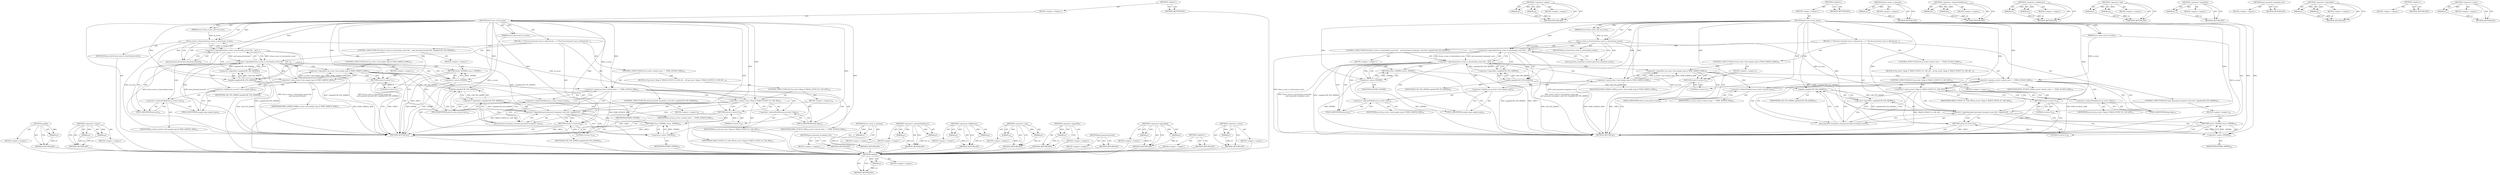 digraph "&lt;operator&gt;.minus" {
vulnerable_102 [label=<(METHOD,capable)>];
vulnerable_103 [label=<(PARAM,p1)>];
vulnerable_104 [label=<(BLOCK,&lt;empty&gt;,&lt;empty&gt;)>];
vulnerable_105 [label=<(METHOD_RETURN,ANY)>];
vulnerable_125 [label=<(METHOD,&lt;operator&gt;.equals)>];
vulnerable_126 [label=<(PARAM,p1)>];
vulnerable_127 [label=<(PARAM,p2)>];
vulnerable_128 [label=<(BLOCK,&lt;empty&gt;,&lt;empty&gt;)>];
vulnerable_129 [label=<(METHOD_RETURN,ANY)>];
vulnerable_6 [label=<(METHOD,&lt;global&gt;)<SUB>1</SUB>>];
vulnerable_7 [label=<(BLOCK,&lt;empty&gt;,&lt;empty&gt;)<SUB>1</SUB>>];
vulnerable_8 [label=<(METHOD,perf_trace_event_perm)<SUB>1</SUB>>];
vulnerable_9 [label=<(PARAM,struct ftrace_event_call *tp_event)<SUB>1</SUB>>];
vulnerable_10 [label=<(PARAM,struct perf_event *p_event)<SUB>2</SUB>>];
vulnerable_11 [label=<(BLOCK,{
 	/* The ftrace function trace is allowed onl...,{
 	/* The ftrace function trace is allowed onl...)<SUB>3</SUB>>];
vulnerable_12 [label=<(CONTROL_STRUCTURE,IF,if (ftrace_event_is_function(tp_event) &amp;&amp;
	    perf_paranoid_kernel() &amp;&amp; !capable(CAP_SYS_ADMIN)))<SUB>5</SUB>>];
vulnerable_13 [label=<(&lt;operator&gt;.logicalAnd,ftrace_event_is_function(tp_event) &amp;&amp;
	    perf...)<SUB>5</SUB>>];
vulnerable_14 [label=<(&lt;operator&gt;.logicalAnd,ftrace_event_is_function(tp_event) &amp;&amp;
	    perf...)<SUB>5</SUB>>];
vulnerable_15 [label=<(ftrace_event_is_function,ftrace_event_is_function(tp_event))<SUB>5</SUB>>];
vulnerable_16 [label=<(IDENTIFIER,tp_event,ftrace_event_is_function(tp_event))<SUB>5</SUB>>];
vulnerable_17 [label=<(perf_paranoid_kernel,perf_paranoid_kernel())<SUB>6</SUB>>];
vulnerable_18 [label=<(&lt;operator&gt;.logicalNot,!capable(CAP_SYS_ADMIN))<SUB>6</SUB>>];
vulnerable_19 [label=<(capable,capable(CAP_SYS_ADMIN))<SUB>6</SUB>>];
vulnerable_20 [label=<(IDENTIFIER,CAP_SYS_ADMIN,capable(CAP_SYS_ADMIN))<SUB>6</SUB>>];
vulnerable_21 [label=<(BLOCK,&lt;empty&gt;,&lt;empty&gt;)<SUB>7</SUB>>];
vulnerable_22 [label=<(RETURN,return -EPERM;,return -EPERM;)<SUB>7</SUB>>];
vulnerable_23 [label=<(&lt;operator&gt;.minus,-EPERM)<SUB>7</SUB>>];
vulnerable_24 [label=<(IDENTIFIER,EPERM,-EPERM)<SUB>7</SUB>>];
vulnerable_25 [label=<(CONTROL_STRUCTURE,IF,if (!(p_event-&gt;attr.sample_type &amp; PERF_SAMPLE_RAW)))<SUB>10</SUB>>];
vulnerable_26 [label=<(&lt;operator&gt;.logicalNot,!(p_event-&gt;attr.sample_type &amp; PERF_SAMPLE_RAW))<SUB>10</SUB>>];
vulnerable_27 [label=<(&lt;operator&gt;.and,p_event-&gt;attr.sample_type &amp; PERF_SAMPLE_RAW)<SUB>10</SUB>>];
vulnerable_28 [label=<(&lt;operator&gt;.fieldAccess,p_event-&gt;attr.sample_type)<SUB>10</SUB>>];
vulnerable_29 [label=<(&lt;operator&gt;.indirectFieldAccess,p_event-&gt;attr)<SUB>10</SUB>>];
vulnerable_30 [label=<(IDENTIFIER,p_event,p_event-&gt;attr.sample_type &amp; PERF_SAMPLE_RAW)<SUB>10</SUB>>];
vulnerable_31 [label=<(FIELD_IDENTIFIER,attr,attr)<SUB>10</SUB>>];
vulnerable_32 [label=<(FIELD_IDENTIFIER,sample_type,sample_type)<SUB>10</SUB>>];
vulnerable_33 [label=<(IDENTIFIER,PERF_SAMPLE_RAW,p_event-&gt;attr.sample_type &amp; PERF_SAMPLE_RAW)<SUB>10</SUB>>];
vulnerable_34 [label=<(BLOCK,&lt;empty&gt;,&lt;empty&gt;)<SUB>11</SUB>>];
vulnerable_35 [label=<(RETURN,return 0;,return 0;)<SUB>11</SUB>>];
vulnerable_36 [label=<(LITERAL,0,return 0;)<SUB>11</SUB>>];
vulnerable_37 [label=<(CONTROL_STRUCTURE,IF,if (p_event-&gt;attach_state == PERF_ATTACH_TASK))<SUB>14</SUB>>];
vulnerable_38 [label=<(&lt;operator&gt;.equals,p_event-&gt;attach_state == PERF_ATTACH_TASK)<SUB>14</SUB>>];
vulnerable_39 [label=<(&lt;operator&gt;.indirectFieldAccess,p_event-&gt;attach_state)<SUB>14</SUB>>];
vulnerable_40 [label=<(IDENTIFIER,p_event,p_event-&gt;attach_state == PERF_ATTACH_TASK)<SUB>14</SUB>>];
vulnerable_41 [label=<(FIELD_IDENTIFIER,attach_state,attach_state)<SUB>14</SUB>>];
vulnerable_42 [label=<(IDENTIFIER,PERF_ATTACH_TASK,p_event-&gt;attach_state == PERF_ATTACH_TASK)<SUB>14</SUB>>];
vulnerable_43 [label=<(BLOCK,{
		if (tp_event-&gt;flags &amp; TRACE_EVENT_FL_CAP_AN...,{
		if (tp_event-&gt;flags &amp; TRACE_EVENT_FL_CAP_AN...)<SUB>14</SUB>>];
vulnerable_44 [label=<(CONTROL_STRUCTURE,IF,if (tp_event-&gt;flags &amp; TRACE_EVENT_FL_CAP_ANY))<SUB>15</SUB>>];
vulnerable_45 [label=<(&lt;operator&gt;.and,tp_event-&gt;flags &amp; TRACE_EVENT_FL_CAP_ANY)<SUB>15</SUB>>];
vulnerable_46 [label=<(&lt;operator&gt;.indirectFieldAccess,tp_event-&gt;flags)<SUB>15</SUB>>];
vulnerable_47 [label=<(IDENTIFIER,tp_event,tp_event-&gt;flags &amp; TRACE_EVENT_FL_CAP_ANY)<SUB>15</SUB>>];
vulnerable_48 [label=<(FIELD_IDENTIFIER,flags,flags)<SUB>15</SUB>>];
vulnerable_49 [label=<(IDENTIFIER,TRACE_EVENT_FL_CAP_ANY,tp_event-&gt;flags &amp; TRACE_EVENT_FL_CAP_ANY)<SUB>15</SUB>>];
vulnerable_50 [label=<(BLOCK,&lt;empty&gt;,&lt;empty&gt;)<SUB>16</SUB>>];
vulnerable_51 [label=<(RETURN,return 0;,return 0;)<SUB>16</SUB>>];
vulnerable_52 [label=<(LITERAL,0,return 0;)<SUB>16</SUB>>];
vulnerable_53 [label=<(CONTROL_STRUCTURE,IF,if (perf_paranoid_tracepoint_raw() &amp;&amp; !capable(CAP_SYS_ADMIN)))<SUB>23</SUB>>];
vulnerable_54 [label=<(&lt;operator&gt;.logicalAnd,perf_paranoid_tracepoint_raw() &amp;&amp; !capable(CAP_...)<SUB>23</SUB>>];
vulnerable_55 [label=<(perf_paranoid_tracepoint_raw,perf_paranoid_tracepoint_raw())<SUB>23</SUB>>];
vulnerable_56 [label=<(&lt;operator&gt;.logicalNot,!capable(CAP_SYS_ADMIN))<SUB>23</SUB>>];
vulnerable_57 [label=<(capable,capable(CAP_SYS_ADMIN))<SUB>23</SUB>>];
vulnerable_58 [label=<(IDENTIFIER,CAP_SYS_ADMIN,capable(CAP_SYS_ADMIN))<SUB>23</SUB>>];
vulnerable_59 [label=<(BLOCK,&lt;empty&gt;,&lt;empty&gt;)<SUB>24</SUB>>];
vulnerable_60 [label=<(RETURN,return -EPERM;,return -EPERM;)<SUB>24</SUB>>];
vulnerable_61 [label=<(&lt;operator&gt;.minus,-EPERM)<SUB>24</SUB>>];
vulnerable_62 [label=<(IDENTIFIER,EPERM,-EPERM)<SUB>24</SUB>>];
vulnerable_63 [label=<(RETURN,return 0;,return 0;)<SUB>26</SUB>>];
vulnerable_64 [label=<(LITERAL,0,return 0;)<SUB>26</SUB>>];
vulnerable_65 [label=<(METHOD_RETURN,int)<SUB>1</SUB>>];
vulnerable_67 [label=<(METHOD_RETURN,ANY)<SUB>1</SUB>>];
vulnerable_130 [label=<(METHOD,perf_paranoid_tracepoint_raw)>];
vulnerable_131 [label=<(BLOCK,&lt;empty&gt;,&lt;empty&gt;)>];
vulnerable_132 [label=<(METHOD_RETURN,ANY)>];
vulnerable_91 [label=<(METHOD,ftrace_event_is_function)>];
vulnerable_92 [label=<(PARAM,p1)>];
vulnerable_93 [label=<(BLOCK,&lt;empty&gt;,&lt;empty&gt;)>];
vulnerable_94 [label=<(METHOD_RETURN,ANY)>];
vulnerable_120 [label=<(METHOD,&lt;operator&gt;.indirectFieldAccess)>];
vulnerable_121 [label=<(PARAM,p1)>];
vulnerable_122 [label=<(PARAM,p2)>];
vulnerable_123 [label=<(BLOCK,&lt;empty&gt;,&lt;empty&gt;)>];
vulnerable_124 [label=<(METHOD_RETURN,ANY)>];
vulnerable_115 [label=<(METHOD,&lt;operator&gt;.fieldAccess)>];
vulnerable_116 [label=<(PARAM,p1)>];
vulnerable_117 [label=<(PARAM,p2)>];
vulnerable_118 [label=<(BLOCK,&lt;empty&gt;,&lt;empty&gt;)>];
vulnerable_119 [label=<(METHOD_RETURN,ANY)>];
vulnerable_110 [label=<(METHOD,&lt;operator&gt;.and)>];
vulnerable_111 [label=<(PARAM,p1)>];
vulnerable_112 [label=<(PARAM,p2)>];
vulnerable_113 [label=<(BLOCK,&lt;empty&gt;,&lt;empty&gt;)>];
vulnerable_114 [label=<(METHOD_RETURN,ANY)>];
vulnerable_98 [label=<(METHOD,&lt;operator&gt;.logicalNot)>];
vulnerable_99 [label=<(PARAM,p1)>];
vulnerable_100 [label=<(BLOCK,&lt;empty&gt;,&lt;empty&gt;)>];
vulnerable_101 [label=<(METHOD_RETURN,ANY)>];
vulnerable_95 [label=<(METHOD,perf_paranoid_kernel)>];
vulnerable_96 [label=<(BLOCK,&lt;empty&gt;,&lt;empty&gt;)>];
vulnerable_97 [label=<(METHOD_RETURN,ANY)>];
vulnerable_86 [label=<(METHOD,&lt;operator&gt;.logicalAnd)>];
vulnerable_87 [label=<(PARAM,p1)>];
vulnerable_88 [label=<(PARAM,p2)>];
vulnerable_89 [label=<(BLOCK,&lt;empty&gt;,&lt;empty&gt;)>];
vulnerable_90 [label=<(METHOD_RETURN,ANY)>];
vulnerable_80 [label=<(METHOD,&lt;global&gt;)<SUB>1</SUB>>];
vulnerable_81 [label=<(BLOCK,&lt;empty&gt;,&lt;empty&gt;)>];
vulnerable_82 [label=<(METHOD_RETURN,ANY)>];
vulnerable_106 [label=<(METHOD,&lt;operator&gt;.minus)>];
vulnerable_107 [label=<(PARAM,p1)>];
vulnerable_108 [label=<(BLOCK,&lt;empty&gt;,&lt;empty&gt;)>];
vulnerable_109 [label=<(METHOD_RETURN,ANY)>];
fixed_102 [label=<(METHOD,capable)>];
fixed_103 [label=<(PARAM,p1)>];
fixed_104 [label=<(BLOCK,&lt;empty&gt;,&lt;empty&gt;)>];
fixed_105 [label=<(METHOD_RETURN,ANY)>];
fixed_125 [label=<(METHOD,&lt;operator&gt;.equals)>];
fixed_126 [label=<(PARAM,p1)>];
fixed_127 [label=<(PARAM,p2)>];
fixed_128 [label=<(BLOCK,&lt;empty&gt;,&lt;empty&gt;)>];
fixed_129 [label=<(METHOD_RETURN,ANY)>];
fixed_6 [label=<(METHOD,&lt;global&gt;)<SUB>1</SUB>>];
fixed_7 [label=<(BLOCK,&lt;empty&gt;,&lt;empty&gt;)<SUB>1</SUB>>];
fixed_8 [label=<(METHOD,perf_trace_event_perm)<SUB>1</SUB>>];
fixed_9 [label=<(PARAM,struct ftrace_event_call *tp_event)<SUB>1</SUB>>];
fixed_10 [label=<(PARAM,struct perf_event *p_event)<SUB>2</SUB>>];
fixed_11 [label=<(BLOCK,{
 	/* The ftrace function trace is allowed onl...,{
 	/* The ftrace function trace is allowed onl...)<SUB>3</SUB>>];
fixed_12 [label=<(CONTROL_STRUCTURE,IF,if (ftrace_event_is_function(tp_event) &amp;&amp;
	    perf_paranoid_tracepoint_raw() &amp;&amp; !capable(CAP_SYS_ADMIN)))<SUB>5</SUB>>];
fixed_13 [label=<(&lt;operator&gt;.logicalAnd,ftrace_event_is_function(tp_event) &amp;&amp;
	    perf...)<SUB>5</SUB>>];
fixed_14 [label=<(&lt;operator&gt;.logicalAnd,ftrace_event_is_function(tp_event) &amp;&amp;
	    perf...)<SUB>5</SUB>>];
fixed_15 [label=<(ftrace_event_is_function,ftrace_event_is_function(tp_event))<SUB>5</SUB>>];
fixed_16 [label=<(IDENTIFIER,tp_event,ftrace_event_is_function(tp_event))<SUB>5</SUB>>];
fixed_17 [label=<(perf_paranoid_tracepoint_raw,perf_paranoid_tracepoint_raw())<SUB>6</SUB>>];
fixed_18 [label=<(&lt;operator&gt;.logicalNot,!capable(CAP_SYS_ADMIN))<SUB>6</SUB>>];
fixed_19 [label=<(capable,capable(CAP_SYS_ADMIN))<SUB>6</SUB>>];
fixed_20 [label=<(IDENTIFIER,CAP_SYS_ADMIN,capable(CAP_SYS_ADMIN))<SUB>6</SUB>>];
fixed_21 [label=<(BLOCK,&lt;empty&gt;,&lt;empty&gt;)<SUB>7</SUB>>];
fixed_22 [label=<(RETURN,return -EPERM;,return -EPERM;)<SUB>7</SUB>>];
fixed_23 [label=<(&lt;operator&gt;.minus,-EPERM)<SUB>7</SUB>>];
fixed_24 [label=<(IDENTIFIER,EPERM,-EPERM)<SUB>7</SUB>>];
fixed_25 [label=<(CONTROL_STRUCTURE,IF,if (!(p_event-&gt;attr.sample_type &amp; PERF_SAMPLE_RAW)))<SUB>10</SUB>>];
fixed_26 [label=<(&lt;operator&gt;.logicalNot,!(p_event-&gt;attr.sample_type &amp; PERF_SAMPLE_RAW))<SUB>10</SUB>>];
fixed_27 [label=<(&lt;operator&gt;.and,p_event-&gt;attr.sample_type &amp; PERF_SAMPLE_RAW)<SUB>10</SUB>>];
fixed_28 [label=<(&lt;operator&gt;.fieldAccess,p_event-&gt;attr.sample_type)<SUB>10</SUB>>];
fixed_29 [label=<(&lt;operator&gt;.indirectFieldAccess,p_event-&gt;attr)<SUB>10</SUB>>];
fixed_30 [label=<(IDENTIFIER,p_event,p_event-&gt;attr.sample_type &amp; PERF_SAMPLE_RAW)<SUB>10</SUB>>];
fixed_31 [label=<(FIELD_IDENTIFIER,attr,attr)<SUB>10</SUB>>];
fixed_32 [label=<(FIELD_IDENTIFIER,sample_type,sample_type)<SUB>10</SUB>>];
fixed_33 [label=<(IDENTIFIER,PERF_SAMPLE_RAW,p_event-&gt;attr.sample_type &amp; PERF_SAMPLE_RAW)<SUB>10</SUB>>];
fixed_34 [label=<(BLOCK,&lt;empty&gt;,&lt;empty&gt;)<SUB>11</SUB>>];
fixed_35 [label=<(RETURN,return 0;,return 0;)<SUB>11</SUB>>];
fixed_36 [label=<(LITERAL,0,return 0;)<SUB>11</SUB>>];
fixed_37 [label=<(CONTROL_STRUCTURE,IF,if (p_event-&gt;attach_state == PERF_ATTACH_TASK))<SUB>14</SUB>>];
fixed_38 [label=<(&lt;operator&gt;.equals,p_event-&gt;attach_state == PERF_ATTACH_TASK)<SUB>14</SUB>>];
fixed_39 [label=<(&lt;operator&gt;.indirectFieldAccess,p_event-&gt;attach_state)<SUB>14</SUB>>];
fixed_40 [label=<(IDENTIFIER,p_event,p_event-&gt;attach_state == PERF_ATTACH_TASK)<SUB>14</SUB>>];
fixed_41 [label=<(FIELD_IDENTIFIER,attach_state,attach_state)<SUB>14</SUB>>];
fixed_42 [label=<(IDENTIFIER,PERF_ATTACH_TASK,p_event-&gt;attach_state == PERF_ATTACH_TASK)<SUB>14</SUB>>];
fixed_43 [label=<(BLOCK,{
		if (tp_event-&gt;flags &amp; TRACE_EVENT_FL_CAP_AN...,{
		if (tp_event-&gt;flags &amp; TRACE_EVENT_FL_CAP_AN...)<SUB>14</SUB>>];
fixed_44 [label=<(CONTROL_STRUCTURE,IF,if (tp_event-&gt;flags &amp; TRACE_EVENT_FL_CAP_ANY))<SUB>15</SUB>>];
fixed_45 [label=<(&lt;operator&gt;.and,tp_event-&gt;flags &amp; TRACE_EVENT_FL_CAP_ANY)<SUB>15</SUB>>];
fixed_46 [label=<(&lt;operator&gt;.indirectFieldAccess,tp_event-&gt;flags)<SUB>15</SUB>>];
fixed_47 [label=<(IDENTIFIER,tp_event,tp_event-&gt;flags &amp; TRACE_EVENT_FL_CAP_ANY)<SUB>15</SUB>>];
fixed_48 [label=<(FIELD_IDENTIFIER,flags,flags)<SUB>15</SUB>>];
fixed_49 [label=<(IDENTIFIER,TRACE_EVENT_FL_CAP_ANY,tp_event-&gt;flags &amp; TRACE_EVENT_FL_CAP_ANY)<SUB>15</SUB>>];
fixed_50 [label=<(BLOCK,&lt;empty&gt;,&lt;empty&gt;)<SUB>16</SUB>>];
fixed_51 [label=<(RETURN,return 0;,return 0;)<SUB>16</SUB>>];
fixed_52 [label=<(LITERAL,0,return 0;)<SUB>16</SUB>>];
fixed_53 [label=<(CONTROL_STRUCTURE,IF,if (perf_paranoid_tracepoint_raw() &amp;&amp; !capable(CAP_SYS_ADMIN)))<SUB>23</SUB>>];
fixed_54 [label=<(&lt;operator&gt;.logicalAnd,perf_paranoid_tracepoint_raw() &amp;&amp; !capable(CAP_...)<SUB>23</SUB>>];
fixed_55 [label=<(perf_paranoid_tracepoint_raw,perf_paranoid_tracepoint_raw())<SUB>23</SUB>>];
fixed_56 [label=<(&lt;operator&gt;.logicalNot,!capable(CAP_SYS_ADMIN))<SUB>23</SUB>>];
fixed_57 [label=<(capable,capable(CAP_SYS_ADMIN))<SUB>23</SUB>>];
fixed_58 [label=<(IDENTIFIER,CAP_SYS_ADMIN,capable(CAP_SYS_ADMIN))<SUB>23</SUB>>];
fixed_59 [label=<(BLOCK,&lt;empty&gt;,&lt;empty&gt;)<SUB>24</SUB>>];
fixed_60 [label=<(RETURN,return -EPERM;,return -EPERM;)<SUB>24</SUB>>];
fixed_61 [label=<(&lt;operator&gt;.minus,-EPERM)<SUB>24</SUB>>];
fixed_62 [label=<(IDENTIFIER,EPERM,-EPERM)<SUB>24</SUB>>];
fixed_63 [label=<(RETURN,return 0;,return 0;)<SUB>26</SUB>>];
fixed_64 [label=<(LITERAL,0,return 0;)<SUB>26</SUB>>];
fixed_65 [label=<(METHOD_RETURN,int)<SUB>1</SUB>>];
fixed_67 [label=<(METHOD_RETURN,ANY)<SUB>1</SUB>>];
fixed_91 [label=<(METHOD,ftrace_event_is_function)>];
fixed_92 [label=<(PARAM,p1)>];
fixed_93 [label=<(BLOCK,&lt;empty&gt;,&lt;empty&gt;)>];
fixed_94 [label=<(METHOD_RETURN,ANY)>];
fixed_120 [label=<(METHOD,&lt;operator&gt;.indirectFieldAccess)>];
fixed_121 [label=<(PARAM,p1)>];
fixed_122 [label=<(PARAM,p2)>];
fixed_123 [label=<(BLOCK,&lt;empty&gt;,&lt;empty&gt;)>];
fixed_124 [label=<(METHOD_RETURN,ANY)>];
fixed_115 [label=<(METHOD,&lt;operator&gt;.fieldAccess)>];
fixed_116 [label=<(PARAM,p1)>];
fixed_117 [label=<(PARAM,p2)>];
fixed_118 [label=<(BLOCK,&lt;empty&gt;,&lt;empty&gt;)>];
fixed_119 [label=<(METHOD_RETURN,ANY)>];
fixed_110 [label=<(METHOD,&lt;operator&gt;.and)>];
fixed_111 [label=<(PARAM,p1)>];
fixed_112 [label=<(PARAM,p2)>];
fixed_113 [label=<(BLOCK,&lt;empty&gt;,&lt;empty&gt;)>];
fixed_114 [label=<(METHOD_RETURN,ANY)>];
fixed_98 [label=<(METHOD,&lt;operator&gt;.logicalNot)>];
fixed_99 [label=<(PARAM,p1)>];
fixed_100 [label=<(BLOCK,&lt;empty&gt;,&lt;empty&gt;)>];
fixed_101 [label=<(METHOD_RETURN,ANY)>];
fixed_95 [label=<(METHOD,perf_paranoid_tracepoint_raw)>];
fixed_96 [label=<(BLOCK,&lt;empty&gt;,&lt;empty&gt;)>];
fixed_97 [label=<(METHOD_RETURN,ANY)>];
fixed_86 [label=<(METHOD,&lt;operator&gt;.logicalAnd)>];
fixed_87 [label=<(PARAM,p1)>];
fixed_88 [label=<(PARAM,p2)>];
fixed_89 [label=<(BLOCK,&lt;empty&gt;,&lt;empty&gt;)>];
fixed_90 [label=<(METHOD_RETURN,ANY)>];
fixed_80 [label=<(METHOD,&lt;global&gt;)<SUB>1</SUB>>];
fixed_81 [label=<(BLOCK,&lt;empty&gt;,&lt;empty&gt;)>];
fixed_82 [label=<(METHOD_RETURN,ANY)>];
fixed_106 [label=<(METHOD,&lt;operator&gt;.minus)>];
fixed_107 [label=<(PARAM,p1)>];
fixed_108 [label=<(BLOCK,&lt;empty&gt;,&lt;empty&gt;)>];
fixed_109 [label=<(METHOD_RETURN,ANY)>];
vulnerable_102 -> vulnerable_103  [key=0, label="AST: "];
vulnerable_102 -> vulnerable_103  [key=1, label="DDG: "];
vulnerable_102 -> vulnerable_104  [key=0, label="AST: "];
vulnerable_102 -> vulnerable_105  [key=0, label="AST: "];
vulnerable_102 -> vulnerable_105  [key=1, label="CFG: "];
vulnerable_103 -> vulnerable_105  [key=0, label="DDG: p1"];
vulnerable_104 -> fixed_102  [key=0];
vulnerable_105 -> fixed_102  [key=0];
vulnerable_125 -> vulnerable_126  [key=0, label="AST: "];
vulnerable_125 -> vulnerable_126  [key=1, label="DDG: "];
vulnerable_125 -> vulnerable_128  [key=0, label="AST: "];
vulnerable_125 -> vulnerable_127  [key=0, label="AST: "];
vulnerable_125 -> vulnerable_127  [key=1, label="DDG: "];
vulnerable_125 -> vulnerable_129  [key=0, label="AST: "];
vulnerable_125 -> vulnerable_129  [key=1, label="CFG: "];
vulnerable_126 -> vulnerable_129  [key=0, label="DDG: p1"];
vulnerable_127 -> vulnerable_129  [key=0, label="DDG: p2"];
vulnerable_128 -> fixed_102  [key=0];
vulnerable_129 -> fixed_102  [key=0];
vulnerable_6 -> vulnerable_7  [key=0, label="AST: "];
vulnerable_6 -> vulnerable_67  [key=0, label="AST: "];
vulnerable_6 -> vulnerable_67  [key=1, label="CFG: "];
vulnerable_7 -> vulnerable_8  [key=0, label="AST: "];
vulnerable_8 -> vulnerable_9  [key=0, label="AST: "];
vulnerable_8 -> vulnerable_9  [key=1, label="DDG: "];
vulnerable_8 -> vulnerable_10  [key=0, label="AST: "];
vulnerable_8 -> vulnerable_10  [key=1, label="DDG: "];
vulnerable_8 -> vulnerable_11  [key=0, label="AST: "];
vulnerable_8 -> vulnerable_65  [key=0, label="AST: "];
vulnerable_8 -> vulnerable_15  [key=0, label="CFG: "];
vulnerable_8 -> vulnerable_15  [key=1, label="DDG: "];
vulnerable_8 -> vulnerable_63  [key=0, label="DDG: "];
vulnerable_8 -> vulnerable_64  [key=0, label="DDG: "];
vulnerable_8 -> vulnerable_35  [key=0, label="DDG: "];
vulnerable_8 -> vulnerable_38  [key=0, label="DDG: "];
vulnerable_8 -> vulnerable_54  [key=0, label="DDG: "];
vulnerable_8 -> vulnerable_14  [key=0, label="DDG: "];
vulnerable_8 -> vulnerable_27  [key=0, label="DDG: "];
vulnerable_8 -> vulnerable_36  [key=0, label="DDG: "];
vulnerable_8 -> vulnerable_19  [key=0, label="DDG: "];
vulnerable_8 -> vulnerable_23  [key=0, label="DDG: "];
vulnerable_8 -> vulnerable_45  [key=0, label="DDG: "];
vulnerable_8 -> vulnerable_51  [key=0, label="DDG: "];
vulnerable_8 -> vulnerable_57  [key=0, label="DDG: "];
vulnerable_8 -> vulnerable_61  [key=0, label="DDG: "];
vulnerable_8 -> vulnerable_52  [key=0, label="DDG: "];
vulnerable_9 -> vulnerable_15  [key=0, label="DDG: tp_event"];
vulnerable_10 -> vulnerable_65  [key=0, label="DDG: p_event"];
vulnerable_10 -> vulnerable_38  [key=0, label="DDG: p_event"];
vulnerable_11 -> vulnerable_12  [key=0, label="AST: "];
vulnerable_11 -> vulnerable_25  [key=0, label="AST: "];
vulnerable_11 -> vulnerable_37  [key=0, label="AST: "];
vulnerable_11 -> vulnerable_53  [key=0, label="AST: "];
vulnerable_11 -> vulnerable_63  [key=0, label="AST: "];
vulnerable_12 -> vulnerable_13  [key=0, label="AST: "];
vulnerable_12 -> vulnerable_21  [key=0, label="AST: "];
vulnerable_13 -> vulnerable_14  [key=0, label="AST: "];
vulnerable_13 -> vulnerable_18  [key=0, label="AST: "];
vulnerable_13 -> vulnerable_23  [key=0, label="CFG: "];
vulnerable_13 -> vulnerable_23  [key=1, label="CDG: "];
vulnerable_13 -> vulnerable_31  [key=0, label="CFG: "];
vulnerable_13 -> vulnerable_31  [key=1, label="CDG: "];
vulnerable_13 -> vulnerable_65  [key=0, label="DDG: ftrace_event_is_function(tp_event) &amp;&amp;
	    perf_paranoid_kernel()"];
vulnerable_13 -> vulnerable_65  [key=1, label="DDG: !capable(CAP_SYS_ADMIN)"];
vulnerable_13 -> vulnerable_65  [key=2, label="DDG: ftrace_event_is_function(tp_event) &amp;&amp;
	    perf_paranoid_kernel() &amp;&amp; !capable(CAP_SYS_ADMIN)"];
vulnerable_13 -> vulnerable_54  [key=0, label="DDG: !capable(CAP_SYS_ADMIN)"];
vulnerable_13 -> vulnerable_32  [key=0, label="CDG: "];
vulnerable_13 -> vulnerable_26  [key=0, label="CDG: "];
vulnerable_13 -> vulnerable_28  [key=0, label="CDG: "];
vulnerable_13 -> vulnerable_22  [key=0, label="CDG: "];
vulnerable_13 -> vulnerable_27  [key=0, label="CDG: "];
vulnerable_13 -> vulnerable_29  [key=0, label="CDG: "];
vulnerable_14 -> vulnerable_15  [key=0, label="AST: "];
vulnerable_14 -> vulnerable_17  [key=0, label="AST: "];
vulnerable_14 -> vulnerable_13  [key=0, label="CFG: "];
vulnerable_14 -> vulnerable_13  [key=1, label="DDG: ftrace_event_is_function(tp_event)"];
vulnerable_14 -> vulnerable_13  [key=2, label="DDG: perf_paranoid_kernel()"];
vulnerable_14 -> vulnerable_19  [key=0, label="CFG: "];
vulnerable_14 -> vulnerable_19  [key=1, label="CDG: "];
vulnerable_14 -> vulnerable_65  [key=0, label="DDG: ftrace_event_is_function(tp_event)"];
vulnerable_14 -> vulnerable_65  [key=1, label="DDG: perf_paranoid_kernel()"];
vulnerable_14 -> vulnerable_18  [key=0, label="CDG: "];
vulnerable_15 -> vulnerable_16  [key=0, label="AST: "];
vulnerable_15 -> vulnerable_17  [key=0, label="CFG: "];
vulnerable_15 -> vulnerable_17  [key=1, label="CDG: "];
vulnerable_15 -> vulnerable_14  [key=0, label="CFG: "];
vulnerable_15 -> vulnerable_14  [key=1, label="DDG: tp_event"];
vulnerable_15 -> vulnerable_65  [key=0, label="DDG: tp_event"];
vulnerable_15 -> vulnerable_45  [key=0, label="DDG: tp_event"];
vulnerable_16 -> fixed_102  [key=0];
vulnerable_17 -> vulnerable_14  [key=0, label="CFG: "];
vulnerable_18 -> vulnerable_19  [key=0, label="AST: "];
vulnerable_18 -> vulnerable_13  [key=0, label="CFG: "];
vulnerable_18 -> vulnerable_13  [key=1, label="DDG: capable(CAP_SYS_ADMIN)"];
vulnerable_18 -> vulnerable_65  [key=0, label="DDG: capable(CAP_SYS_ADMIN)"];
vulnerable_19 -> vulnerable_20  [key=0, label="AST: "];
vulnerable_19 -> vulnerable_18  [key=0, label="CFG: "];
vulnerable_19 -> vulnerable_18  [key=1, label="DDG: CAP_SYS_ADMIN"];
vulnerable_19 -> vulnerable_65  [key=0, label="DDG: CAP_SYS_ADMIN"];
vulnerable_19 -> vulnerable_57  [key=0, label="DDG: CAP_SYS_ADMIN"];
vulnerable_20 -> fixed_102  [key=0];
vulnerable_21 -> vulnerable_22  [key=0, label="AST: "];
vulnerable_22 -> vulnerable_23  [key=0, label="AST: "];
vulnerable_22 -> vulnerable_65  [key=0, label="CFG: "];
vulnerable_22 -> vulnerable_65  [key=1, label="DDG: &lt;RET&gt;"];
vulnerable_23 -> vulnerable_24  [key=0, label="AST: "];
vulnerable_23 -> vulnerable_22  [key=0, label="CFG: "];
vulnerable_23 -> vulnerable_22  [key=1, label="DDG: -EPERM"];
vulnerable_23 -> vulnerable_65  [key=0, label="DDG: EPERM"];
vulnerable_23 -> vulnerable_65  [key=1, label="DDG: -EPERM"];
vulnerable_24 -> fixed_102  [key=0];
vulnerable_25 -> vulnerable_26  [key=0, label="AST: "];
vulnerable_25 -> vulnerable_34  [key=0, label="AST: "];
vulnerable_26 -> vulnerable_27  [key=0, label="AST: "];
vulnerable_26 -> vulnerable_35  [key=0, label="CFG: "];
vulnerable_26 -> vulnerable_35  [key=1, label="CDG: "];
vulnerable_26 -> vulnerable_41  [key=0, label="CFG: "];
vulnerable_26 -> vulnerable_41  [key=1, label="CDG: "];
vulnerable_26 -> vulnerable_38  [key=0, label="CDG: "];
vulnerable_26 -> vulnerable_39  [key=0, label="CDG: "];
vulnerable_27 -> vulnerable_28  [key=0, label="AST: "];
vulnerable_27 -> vulnerable_33  [key=0, label="AST: "];
vulnerable_27 -> vulnerable_26  [key=0, label="CFG: "];
vulnerable_27 -> vulnerable_26  [key=1, label="DDG: p_event-&gt;attr.sample_type"];
vulnerable_27 -> vulnerable_26  [key=2, label="DDG: PERF_SAMPLE_RAW"];
vulnerable_27 -> vulnerable_65  [key=0, label="DDG: PERF_SAMPLE_RAW"];
vulnerable_28 -> vulnerable_29  [key=0, label="AST: "];
vulnerable_28 -> vulnerable_32  [key=0, label="AST: "];
vulnerable_28 -> vulnerable_27  [key=0, label="CFG: "];
vulnerable_29 -> vulnerable_30  [key=0, label="AST: "];
vulnerable_29 -> vulnerable_31  [key=0, label="AST: "];
vulnerable_29 -> vulnerable_32  [key=0, label="CFG: "];
vulnerable_30 -> fixed_102  [key=0];
vulnerable_31 -> vulnerable_29  [key=0, label="CFG: "];
vulnerable_32 -> vulnerable_28  [key=0, label="CFG: "];
vulnerable_33 -> fixed_102  [key=0];
vulnerable_34 -> vulnerable_35  [key=0, label="AST: "];
vulnerable_35 -> vulnerable_36  [key=0, label="AST: "];
vulnerable_35 -> vulnerable_65  [key=0, label="CFG: "];
vulnerable_35 -> vulnerable_65  [key=1, label="DDG: &lt;RET&gt;"];
vulnerable_36 -> vulnerable_35  [key=0, label="DDG: 0"];
vulnerable_37 -> vulnerable_38  [key=0, label="AST: "];
vulnerable_37 -> vulnerable_43  [key=0, label="AST: "];
vulnerable_38 -> vulnerable_39  [key=0, label="AST: "];
vulnerable_38 -> vulnerable_42  [key=0, label="AST: "];
vulnerable_38 -> vulnerable_55  [key=0, label="CFG: "];
vulnerable_38 -> vulnerable_55  [key=1, label="CDG: "];
vulnerable_38 -> vulnerable_48  [key=0, label="CFG: "];
vulnerable_38 -> vulnerable_48  [key=1, label="CDG: "];
vulnerable_38 -> vulnerable_65  [key=0, label="DDG: PERF_ATTACH_TASK"];
vulnerable_38 -> vulnerable_46  [key=0, label="CDG: "];
vulnerable_38 -> vulnerable_45  [key=0, label="CDG: "];
vulnerable_38 -> vulnerable_54  [key=0, label="CDG: "];
vulnerable_39 -> vulnerable_40  [key=0, label="AST: "];
vulnerable_39 -> vulnerable_41  [key=0, label="AST: "];
vulnerable_39 -> vulnerable_38  [key=0, label="CFG: "];
vulnerable_40 -> fixed_102  [key=0];
vulnerable_41 -> vulnerable_39  [key=0, label="CFG: "];
vulnerable_42 -> fixed_102  [key=0];
vulnerable_43 -> vulnerable_44  [key=0, label="AST: "];
vulnerable_44 -> vulnerable_45  [key=0, label="AST: "];
vulnerable_44 -> vulnerable_50  [key=0, label="AST: "];
vulnerable_45 -> vulnerable_46  [key=0, label="AST: "];
vulnerable_45 -> vulnerable_49  [key=0, label="AST: "];
vulnerable_45 -> vulnerable_55  [key=0, label="CFG: "];
vulnerable_45 -> vulnerable_55  [key=1, label="CDG: "];
vulnerable_45 -> vulnerable_51  [key=0, label="CFG: "];
vulnerable_45 -> vulnerable_51  [key=1, label="CDG: "];
vulnerable_45 -> vulnerable_65  [key=0, label="DDG: TRACE_EVENT_FL_CAP_ANY"];
vulnerable_45 -> vulnerable_54  [key=0, label="CDG: "];
vulnerable_46 -> vulnerable_47  [key=0, label="AST: "];
vulnerable_46 -> vulnerable_48  [key=0, label="AST: "];
vulnerable_46 -> vulnerable_45  [key=0, label="CFG: "];
vulnerable_47 -> fixed_102  [key=0];
vulnerable_48 -> vulnerable_46  [key=0, label="CFG: "];
vulnerable_49 -> fixed_102  [key=0];
vulnerable_50 -> vulnerable_51  [key=0, label="AST: "];
vulnerable_51 -> vulnerable_52  [key=0, label="AST: "];
vulnerable_51 -> vulnerable_65  [key=0, label="CFG: "];
vulnerable_51 -> vulnerable_65  [key=1, label="DDG: &lt;RET&gt;"];
vulnerable_52 -> vulnerable_51  [key=0, label="DDG: 0"];
vulnerable_53 -> vulnerable_54  [key=0, label="AST: "];
vulnerable_53 -> vulnerable_59  [key=0, label="AST: "];
vulnerable_54 -> vulnerable_55  [key=0, label="AST: "];
vulnerable_54 -> vulnerable_56  [key=0, label="AST: "];
vulnerable_54 -> vulnerable_61  [key=0, label="CFG: "];
vulnerable_54 -> vulnerable_61  [key=1, label="CDG: "];
vulnerable_54 -> vulnerable_63  [key=0, label="CFG: "];
vulnerable_54 -> vulnerable_63  [key=1, label="CDG: "];
vulnerable_54 -> vulnerable_60  [key=0, label="CDG: "];
vulnerable_55 -> vulnerable_54  [key=0, label="CFG: "];
vulnerable_55 -> vulnerable_57  [key=0, label="CFG: "];
vulnerable_55 -> vulnerable_57  [key=1, label="CDG: "];
vulnerable_55 -> vulnerable_56  [key=0, label="CDG: "];
vulnerable_56 -> vulnerable_57  [key=0, label="AST: "];
vulnerable_56 -> vulnerable_54  [key=0, label="CFG: "];
vulnerable_56 -> vulnerable_54  [key=1, label="DDG: capable(CAP_SYS_ADMIN)"];
vulnerable_57 -> vulnerable_58  [key=0, label="AST: "];
vulnerable_57 -> vulnerable_56  [key=0, label="CFG: "];
vulnerable_57 -> vulnerable_56  [key=1, label="DDG: CAP_SYS_ADMIN"];
vulnerable_58 -> fixed_102  [key=0];
vulnerable_59 -> vulnerable_60  [key=0, label="AST: "];
vulnerable_60 -> vulnerable_61  [key=0, label="AST: "];
vulnerable_60 -> vulnerable_65  [key=0, label="CFG: "];
vulnerable_60 -> vulnerable_65  [key=1, label="DDG: &lt;RET&gt;"];
vulnerable_61 -> vulnerable_62  [key=0, label="AST: "];
vulnerable_61 -> vulnerable_60  [key=0, label="CFG: "];
vulnerable_61 -> vulnerable_60  [key=1, label="DDG: -EPERM"];
vulnerable_62 -> fixed_102  [key=0];
vulnerable_63 -> vulnerable_64  [key=0, label="AST: "];
vulnerable_63 -> vulnerable_65  [key=0, label="CFG: "];
vulnerable_63 -> vulnerable_65  [key=1, label="DDG: &lt;RET&gt;"];
vulnerable_64 -> vulnerable_63  [key=0, label="DDG: 0"];
vulnerable_65 -> fixed_102  [key=0];
vulnerable_67 -> fixed_102  [key=0];
vulnerable_130 -> vulnerable_131  [key=0, label="AST: "];
vulnerable_130 -> vulnerable_132  [key=0, label="AST: "];
vulnerable_130 -> vulnerable_132  [key=1, label="CFG: "];
vulnerable_131 -> fixed_102  [key=0];
vulnerable_132 -> fixed_102  [key=0];
vulnerable_91 -> vulnerable_92  [key=0, label="AST: "];
vulnerable_91 -> vulnerable_92  [key=1, label="DDG: "];
vulnerable_91 -> vulnerable_93  [key=0, label="AST: "];
vulnerable_91 -> vulnerable_94  [key=0, label="AST: "];
vulnerable_91 -> vulnerable_94  [key=1, label="CFG: "];
vulnerable_92 -> vulnerable_94  [key=0, label="DDG: p1"];
vulnerable_93 -> fixed_102  [key=0];
vulnerable_94 -> fixed_102  [key=0];
vulnerable_120 -> vulnerable_121  [key=0, label="AST: "];
vulnerable_120 -> vulnerable_121  [key=1, label="DDG: "];
vulnerable_120 -> vulnerable_123  [key=0, label="AST: "];
vulnerable_120 -> vulnerable_122  [key=0, label="AST: "];
vulnerable_120 -> vulnerable_122  [key=1, label="DDG: "];
vulnerable_120 -> vulnerable_124  [key=0, label="AST: "];
vulnerable_120 -> vulnerable_124  [key=1, label="CFG: "];
vulnerable_121 -> vulnerable_124  [key=0, label="DDG: p1"];
vulnerable_122 -> vulnerable_124  [key=0, label="DDG: p2"];
vulnerable_123 -> fixed_102  [key=0];
vulnerable_124 -> fixed_102  [key=0];
vulnerable_115 -> vulnerable_116  [key=0, label="AST: "];
vulnerable_115 -> vulnerable_116  [key=1, label="DDG: "];
vulnerable_115 -> vulnerable_118  [key=0, label="AST: "];
vulnerable_115 -> vulnerable_117  [key=0, label="AST: "];
vulnerable_115 -> vulnerable_117  [key=1, label="DDG: "];
vulnerable_115 -> vulnerable_119  [key=0, label="AST: "];
vulnerable_115 -> vulnerable_119  [key=1, label="CFG: "];
vulnerable_116 -> vulnerable_119  [key=0, label="DDG: p1"];
vulnerable_117 -> vulnerable_119  [key=0, label="DDG: p2"];
vulnerable_118 -> fixed_102  [key=0];
vulnerable_119 -> fixed_102  [key=0];
vulnerable_110 -> vulnerable_111  [key=0, label="AST: "];
vulnerable_110 -> vulnerable_111  [key=1, label="DDG: "];
vulnerable_110 -> vulnerable_113  [key=0, label="AST: "];
vulnerable_110 -> vulnerable_112  [key=0, label="AST: "];
vulnerable_110 -> vulnerable_112  [key=1, label="DDG: "];
vulnerable_110 -> vulnerable_114  [key=0, label="AST: "];
vulnerable_110 -> vulnerable_114  [key=1, label="CFG: "];
vulnerable_111 -> vulnerable_114  [key=0, label="DDG: p1"];
vulnerable_112 -> vulnerable_114  [key=0, label="DDG: p2"];
vulnerable_113 -> fixed_102  [key=0];
vulnerable_114 -> fixed_102  [key=0];
vulnerable_98 -> vulnerable_99  [key=0, label="AST: "];
vulnerable_98 -> vulnerable_99  [key=1, label="DDG: "];
vulnerable_98 -> vulnerable_100  [key=0, label="AST: "];
vulnerable_98 -> vulnerable_101  [key=0, label="AST: "];
vulnerable_98 -> vulnerable_101  [key=1, label="CFG: "];
vulnerable_99 -> vulnerable_101  [key=0, label="DDG: p1"];
vulnerable_100 -> fixed_102  [key=0];
vulnerable_101 -> fixed_102  [key=0];
vulnerable_95 -> vulnerable_96  [key=0, label="AST: "];
vulnerable_95 -> vulnerable_97  [key=0, label="AST: "];
vulnerable_95 -> vulnerable_97  [key=1, label="CFG: "];
vulnerable_96 -> fixed_102  [key=0];
vulnerable_97 -> fixed_102  [key=0];
vulnerable_86 -> vulnerable_87  [key=0, label="AST: "];
vulnerable_86 -> vulnerable_87  [key=1, label="DDG: "];
vulnerable_86 -> vulnerable_89  [key=0, label="AST: "];
vulnerable_86 -> vulnerable_88  [key=0, label="AST: "];
vulnerable_86 -> vulnerable_88  [key=1, label="DDG: "];
vulnerable_86 -> vulnerable_90  [key=0, label="AST: "];
vulnerable_86 -> vulnerable_90  [key=1, label="CFG: "];
vulnerable_87 -> vulnerable_90  [key=0, label="DDG: p1"];
vulnerable_88 -> vulnerable_90  [key=0, label="DDG: p2"];
vulnerable_89 -> fixed_102  [key=0];
vulnerable_90 -> fixed_102  [key=0];
vulnerable_80 -> vulnerable_81  [key=0, label="AST: "];
vulnerable_80 -> vulnerable_82  [key=0, label="AST: "];
vulnerable_80 -> vulnerable_82  [key=1, label="CFG: "];
vulnerable_81 -> fixed_102  [key=0];
vulnerable_82 -> fixed_102  [key=0];
vulnerable_106 -> vulnerable_107  [key=0, label="AST: "];
vulnerable_106 -> vulnerable_107  [key=1, label="DDG: "];
vulnerable_106 -> vulnerable_108  [key=0, label="AST: "];
vulnerable_106 -> vulnerable_109  [key=0, label="AST: "];
vulnerable_106 -> vulnerable_109  [key=1, label="CFG: "];
vulnerable_107 -> vulnerable_109  [key=0, label="DDG: p1"];
vulnerable_108 -> fixed_102  [key=0];
vulnerable_109 -> fixed_102  [key=0];
fixed_102 -> fixed_103  [key=0, label="AST: "];
fixed_102 -> fixed_103  [key=1, label="DDG: "];
fixed_102 -> fixed_104  [key=0, label="AST: "];
fixed_102 -> fixed_105  [key=0, label="AST: "];
fixed_102 -> fixed_105  [key=1, label="CFG: "];
fixed_103 -> fixed_105  [key=0, label="DDG: p1"];
fixed_125 -> fixed_126  [key=0, label="AST: "];
fixed_125 -> fixed_126  [key=1, label="DDG: "];
fixed_125 -> fixed_128  [key=0, label="AST: "];
fixed_125 -> fixed_127  [key=0, label="AST: "];
fixed_125 -> fixed_127  [key=1, label="DDG: "];
fixed_125 -> fixed_129  [key=0, label="AST: "];
fixed_125 -> fixed_129  [key=1, label="CFG: "];
fixed_126 -> fixed_129  [key=0, label="DDG: p1"];
fixed_127 -> fixed_129  [key=0, label="DDG: p2"];
fixed_6 -> fixed_7  [key=0, label="AST: "];
fixed_6 -> fixed_67  [key=0, label="AST: "];
fixed_6 -> fixed_67  [key=1, label="CFG: "];
fixed_7 -> fixed_8  [key=0, label="AST: "];
fixed_8 -> fixed_9  [key=0, label="AST: "];
fixed_8 -> fixed_9  [key=1, label="DDG: "];
fixed_8 -> fixed_10  [key=0, label="AST: "];
fixed_8 -> fixed_10  [key=1, label="DDG: "];
fixed_8 -> fixed_11  [key=0, label="AST: "];
fixed_8 -> fixed_65  [key=0, label="AST: "];
fixed_8 -> fixed_15  [key=0, label="CFG: "];
fixed_8 -> fixed_15  [key=1, label="DDG: "];
fixed_8 -> fixed_63  [key=0, label="DDG: "];
fixed_8 -> fixed_64  [key=0, label="DDG: "];
fixed_8 -> fixed_35  [key=0, label="DDG: "];
fixed_8 -> fixed_38  [key=0, label="DDG: "];
fixed_8 -> fixed_54  [key=0, label="DDG: "];
fixed_8 -> fixed_14  [key=0, label="DDG: "];
fixed_8 -> fixed_27  [key=0, label="DDG: "];
fixed_8 -> fixed_36  [key=0, label="DDG: "];
fixed_8 -> fixed_19  [key=0, label="DDG: "];
fixed_8 -> fixed_23  [key=0, label="DDG: "];
fixed_8 -> fixed_45  [key=0, label="DDG: "];
fixed_8 -> fixed_51  [key=0, label="DDG: "];
fixed_8 -> fixed_57  [key=0, label="DDG: "];
fixed_8 -> fixed_61  [key=0, label="DDG: "];
fixed_8 -> fixed_52  [key=0, label="DDG: "];
fixed_9 -> fixed_15  [key=0, label="DDG: tp_event"];
fixed_10 -> fixed_65  [key=0, label="DDG: p_event"];
fixed_10 -> fixed_38  [key=0, label="DDG: p_event"];
fixed_11 -> fixed_12  [key=0, label="AST: "];
fixed_11 -> fixed_25  [key=0, label="AST: "];
fixed_11 -> fixed_37  [key=0, label="AST: "];
fixed_11 -> fixed_53  [key=0, label="AST: "];
fixed_11 -> fixed_63  [key=0, label="AST: "];
fixed_12 -> fixed_13  [key=0, label="AST: "];
fixed_12 -> fixed_21  [key=0, label="AST: "];
fixed_13 -> fixed_14  [key=0, label="AST: "];
fixed_13 -> fixed_18  [key=0, label="AST: "];
fixed_13 -> fixed_23  [key=0, label="CFG: "];
fixed_13 -> fixed_23  [key=1, label="CDG: "];
fixed_13 -> fixed_31  [key=0, label="CFG: "];
fixed_13 -> fixed_31  [key=1, label="CDG: "];
fixed_13 -> fixed_65  [key=0, label="DDG: ftrace_event_is_function(tp_event) &amp;&amp;
	    perf_paranoid_tracepoint_raw()"];
fixed_13 -> fixed_65  [key=1, label="DDG: !capable(CAP_SYS_ADMIN)"];
fixed_13 -> fixed_65  [key=2, label="DDG: ftrace_event_is_function(tp_event) &amp;&amp;
	    perf_paranoid_tracepoint_raw() &amp;&amp; !capable(CAP_SYS_ADMIN)"];
fixed_13 -> fixed_54  [key=0, label="DDG: !capable(CAP_SYS_ADMIN)"];
fixed_13 -> fixed_32  [key=0, label="CDG: "];
fixed_13 -> fixed_26  [key=0, label="CDG: "];
fixed_13 -> fixed_28  [key=0, label="CDG: "];
fixed_13 -> fixed_22  [key=0, label="CDG: "];
fixed_13 -> fixed_27  [key=0, label="CDG: "];
fixed_13 -> fixed_29  [key=0, label="CDG: "];
fixed_14 -> fixed_15  [key=0, label="AST: "];
fixed_14 -> fixed_17  [key=0, label="AST: "];
fixed_14 -> fixed_13  [key=0, label="CFG: "];
fixed_14 -> fixed_13  [key=1, label="DDG: ftrace_event_is_function(tp_event)"];
fixed_14 -> fixed_13  [key=2, label="DDG: perf_paranoid_tracepoint_raw()"];
fixed_14 -> fixed_19  [key=0, label="CFG: "];
fixed_14 -> fixed_19  [key=1, label="CDG: "];
fixed_14 -> fixed_65  [key=0, label="DDG: ftrace_event_is_function(tp_event)"];
fixed_14 -> fixed_65  [key=1, label="DDG: perf_paranoid_tracepoint_raw()"];
fixed_14 -> fixed_18  [key=0, label="CDG: "];
fixed_15 -> fixed_16  [key=0, label="AST: "];
fixed_15 -> fixed_17  [key=0, label="CFG: "];
fixed_15 -> fixed_17  [key=1, label="CDG: "];
fixed_15 -> fixed_14  [key=0, label="CFG: "];
fixed_15 -> fixed_14  [key=1, label="DDG: tp_event"];
fixed_15 -> fixed_65  [key=0, label="DDG: tp_event"];
fixed_15 -> fixed_45  [key=0, label="DDG: tp_event"];
fixed_17 -> fixed_14  [key=0, label="CFG: "];
fixed_18 -> fixed_19  [key=0, label="AST: "];
fixed_18 -> fixed_13  [key=0, label="CFG: "];
fixed_18 -> fixed_13  [key=1, label="DDG: capable(CAP_SYS_ADMIN)"];
fixed_18 -> fixed_65  [key=0, label="DDG: capable(CAP_SYS_ADMIN)"];
fixed_19 -> fixed_20  [key=0, label="AST: "];
fixed_19 -> fixed_18  [key=0, label="CFG: "];
fixed_19 -> fixed_18  [key=1, label="DDG: CAP_SYS_ADMIN"];
fixed_19 -> fixed_65  [key=0, label="DDG: CAP_SYS_ADMIN"];
fixed_19 -> fixed_57  [key=0, label="DDG: CAP_SYS_ADMIN"];
fixed_21 -> fixed_22  [key=0, label="AST: "];
fixed_22 -> fixed_23  [key=0, label="AST: "];
fixed_22 -> fixed_65  [key=0, label="CFG: "];
fixed_22 -> fixed_65  [key=1, label="DDG: &lt;RET&gt;"];
fixed_23 -> fixed_24  [key=0, label="AST: "];
fixed_23 -> fixed_22  [key=0, label="CFG: "];
fixed_23 -> fixed_22  [key=1, label="DDG: -EPERM"];
fixed_23 -> fixed_65  [key=0, label="DDG: EPERM"];
fixed_23 -> fixed_65  [key=1, label="DDG: -EPERM"];
fixed_25 -> fixed_26  [key=0, label="AST: "];
fixed_25 -> fixed_34  [key=0, label="AST: "];
fixed_26 -> fixed_27  [key=0, label="AST: "];
fixed_26 -> fixed_35  [key=0, label="CFG: "];
fixed_26 -> fixed_35  [key=1, label="CDG: "];
fixed_26 -> fixed_41  [key=0, label="CFG: "];
fixed_26 -> fixed_41  [key=1, label="CDG: "];
fixed_26 -> fixed_38  [key=0, label="CDG: "];
fixed_26 -> fixed_39  [key=0, label="CDG: "];
fixed_27 -> fixed_28  [key=0, label="AST: "];
fixed_27 -> fixed_33  [key=0, label="AST: "];
fixed_27 -> fixed_26  [key=0, label="CFG: "];
fixed_27 -> fixed_26  [key=1, label="DDG: p_event-&gt;attr.sample_type"];
fixed_27 -> fixed_26  [key=2, label="DDG: PERF_SAMPLE_RAW"];
fixed_27 -> fixed_65  [key=0, label="DDG: PERF_SAMPLE_RAW"];
fixed_28 -> fixed_29  [key=0, label="AST: "];
fixed_28 -> fixed_32  [key=0, label="AST: "];
fixed_28 -> fixed_27  [key=0, label="CFG: "];
fixed_29 -> fixed_30  [key=0, label="AST: "];
fixed_29 -> fixed_31  [key=0, label="AST: "];
fixed_29 -> fixed_32  [key=0, label="CFG: "];
fixed_31 -> fixed_29  [key=0, label="CFG: "];
fixed_32 -> fixed_28  [key=0, label="CFG: "];
fixed_34 -> fixed_35  [key=0, label="AST: "];
fixed_35 -> fixed_36  [key=0, label="AST: "];
fixed_35 -> fixed_65  [key=0, label="CFG: "];
fixed_35 -> fixed_65  [key=1, label="DDG: &lt;RET&gt;"];
fixed_36 -> fixed_35  [key=0, label="DDG: 0"];
fixed_37 -> fixed_38  [key=0, label="AST: "];
fixed_37 -> fixed_43  [key=0, label="AST: "];
fixed_38 -> fixed_39  [key=0, label="AST: "];
fixed_38 -> fixed_42  [key=0, label="AST: "];
fixed_38 -> fixed_55  [key=0, label="CFG: "];
fixed_38 -> fixed_55  [key=1, label="CDG: "];
fixed_38 -> fixed_48  [key=0, label="CFG: "];
fixed_38 -> fixed_48  [key=1, label="CDG: "];
fixed_38 -> fixed_65  [key=0, label="DDG: PERF_ATTACH_TASK"];
fixed_38 -> fixed_46  [key=0, label="CDG: "];
fixed_38 -> fixed_45  [key=0, label="CDG: "];
fixed_38 -> fixed_54  [key=0, label="CDG: "];
fixed_39 -> fixed_40  [key=0, label="AST: "];
fixed_39 -> fixed_41  [key=0, label="AST: "];
fixed_39 -> fixed_38  [key=0, label="CFG: "];
fixed_41 -> fixed_39  [key=0, label="CFG: "];
fixed_43 -> fixed_44  [key=0, label="AST: "];
fixed_44 -> fixed_45  [key=0, label="AST: "];
fixed_44 -> fixed_50  [key=0, label="AST: "];
fixed_45 -> fixed_46  [key=0, label="AST: "];
fixed_45 -> fixed_49  [key=0, label="AST: "];
fixed_45 -> fixed_55  [key=0, label="CFG: "];
fixed_45 -> fixed_55  [key=1, label="CDG: "];
fixed_45 -> fixed_51  [key=0, label="CFG: "];
fixed_45 -> fixed_51  [key=1, label="CDG: "];
fixed_45 -> fixed_65  [key=0, label="DDG: TRACE_EVENT_FL_CAP_ANY"];
fixed_45 -> fixed_54  [key=0, label="CDG: "];
fixed_46 -> fixed_47  [key=0, label="AST: "];
fixed_46 -> fixed_48  [key=0, label="AST: "];
fixed_46 -> fixed_45  [key=0, label="CFG: "];
fixed_48 -> fixed_46  [key=0, label="CFG: "];
fixed_50 -> fixed_51  [key=0, label="AST: "];
fixed_51 -> fixed_52  [key=0, label="AST: "];
fixed_51 -> fixed_65  [key=0, label="CFG: "];
fixed_51 -> fixed_65  [key=1, label="DDG: &lt;RET&gt;"];
fixed_52 -> fixed_51  [key=0, label="DDG: 0"];
fixed_53 -> fixed_54  [key=0, label="AST: "];
fixed_53 -> fixed_59  [key=0, label="AST: "];
fixed_54 -> fixed_55  [key=0, label="AST: "];
fixed_54 -> fixed_56  [key=0, label="AST: "];
fixed_54 -> fixed_61  [key=0, label="CFG: "];
fixed_54 -> fixed_61  [key=1, label="CDG: "];
fixed_54 -> fixed_63  [key=0, label="CFG: "];
fixed_54 -> fixed_63  [key=1, label="CDG: "];
fixed_54 -> fixed_60  [key=0, label="CDG: "];
fixed_55 -> fixed_54  [key=0, label="CFG: "];
fixed_55 -> fixed_57  [key=0, label="CFG: "];
fixed_55 -> fixed_57  [key=1, label="CDG: "];
fixed_55 -> fixed_56  [key=0, label="CDG: "];
fixed_56 -> fixed_57  [key=0, label="AST: "];
fixed_56 -> fixed_54  [key=0, label="CFG: "];
fixed_56 -> fixed_54  [key=1, label="DDG: capable(CAP_SYS_ADMIN)"];
fixed_57 -> fixed_58  [key=0, label="AST: "];
fixed_57 -> fixed_56  [key=0, label="CFG: "];
fixed_57 -> fixed_56  [key=1, label="DDG: CAP_SYS_ADMIN"];
fixed_59 -> fixed_60  [key=0, label="AST: "];
fixed_60 -> fixed_61  [key=0, label="AST: "];
fixed_60 -> fixed_65  [key=0, label="CFG: "];
fixed_60 -> fixed_65  [key=1, label="DDG: &lt;RET&gt;"];
fixed_61 -> fixed_62  [key=0, label="AST: "];
fixed_61 -> fixed_60  [key=0, label="CFG: "];
fixed_61 -> fixed_60  [key=1, label="DDG: -EPERM"];
fixed_63 -> fixed_64  [key=0, label="AST: "];
fixed_63 -> fixed_65  [key=0, label="CFG: "];
fixed_63 -> fixed_65  [key=1, label="DDG: &lt;RET&gt;"];
fixed_64 -> fixed_63  [key=0, label="DDG: 0"];
fixed_91 -> fixed_92  [key=0, label="AST: "];
fixed_91 -> fixed_92  [key=1, label="DDG: "];
fixed_91 -> fixed_93  [key=0, label="AST: "];
fixed_91 -> fixed_94  [key=0, label="AST: "];
fixed_91 -> fixed_94  [key=1, label="CFG: "];
fixed_92 -> fixed_94  [key=0, label="DDG: p1"];
fixed_120 -> fixed_121  [key=0, label="AST: "];
fixed_120 -> fixed_121  [key=1, label="DDG: "];
fixed_120 -> fixed_123  [key=0, label="AST: "];
fixed_120 -> fixed_122  [key=0, label="AST: "];
fixed_120 -> fixed_122  [key=1, label="DDG: "];
fixed_120 -> fixed_124  [key=0, label="AST: "];
fixed_120 -> fixed_124  [key=1, label="CFG: "];
fixed_121 -> fixed_124  [key=0, label="DDG: p1"];
fixed_122 -> fixed_124  [key=0, label="DDG: p2"];
fixed_115 -> fixed_116  [key=0, label="AST: "];
fixed_115 -> fixed_116  [key=1, label="DDG: "];
fixed_115 -> fixed_118  [key=0, label="AST: "];
fixed_115 -> fixed_117  [key=0, label="AST: "];
fixed_115 -> fixed_117  [key=1, label="DDG: "];
fixed_115 -> fixed_119  [key=0, label="AST: "];
fixed_115 -> fixed_119  [key=1, label="CFG: "];
fixed_116 -> fixed_119  [key=0, label="DDG: p1"];
fixed_117 -> fixed_119  [key=0, label="DDG: p2"];
fixed_110 -> fixed_111  [key=0, label="AST: "];
fixed_110 -> fixed_111  [key=1, label="DDG: "];
fixed_110 -> fixed_113  [key=0, label="AST: "];
fixed_110 -> fixed_112  [key=0, label="AST: "];
fixed_110 -> fixed_112  [key=1, label="DDG: "];
fixed_110 -> fixed_114  [key=0, label="AST: "];
fixed_110 -> fixed_114  [key=1, label="CFG: "];
fixed_111 -> fixed_114  [key=0, label="DDG: p1"];
fixed_112 -> fixed_114  [key=0, label="DDG: p2"];
fixed_98 -> fixed_99  [key=0, label="AST: "];
fixed_98 -> fixed_99  [key=1, label="DDG: "];
fixed_98 -> fixed_100  [key=0, label="AST: "];
fixed_98 -> fixed_101  [key=0, label="AST: "];
fixed_98 -> fixed_101  [key=1, label="CFG: "];
fixed_99 -> fixed_101  [key=0, label="DDG: p1"];
fixed_95 -> fixed_96  [key=0, label="AST: "];
fixed_95 -> fixed_97  [key=0, label="AST: "];
fixed_95 -> fixed_97  [key=1, label="CFG: "];
fixed_86 -> fixed_87  [key=0, label="AST: "];
fixed_86 -> fixed_87  [key=1, label="DDG: "];
fixed_86 -> fixed_89  [key=0, label="AST: "];
fixed_86 -> fixed_88  [key=0, label="AST: "];
fixed_86 -> fixed_88  [key=1, label="DDG: "];
fixed_86 -> fixed_90  [key=0, label="AST: "];
fixed_86 -> fixed_90  [key=1, label="CFG: "];
fixed_87 -> fixed_90  [key=0, label="DDG: p1"];
fixed_88 -> fixed_90  [key=0, label="DDG: p2"];
fixed_80 -> fixed_81  [key=0, label="AST: "];
fixed_80 -> fixed_82  [key=0, label="AST: "];
fixed_80 -> fixed_82  [key=1, label="CFG: "];
fixed_106 -> fixed_107  [key=0, label="AST: "];
fixed_106 -> fixed_107  [key=1, label="DDG: "];
fixed_106 -> fixed_108  [key=0, label="AST: "];
fixed_106 -> fixed_109  [key=0, label="AST: "];
fixed_106 -> fixed_109  [key=1, label="CFG: "];
fixed_107 -> fixed_109  [key=0, label="DDG: p1"];
}
